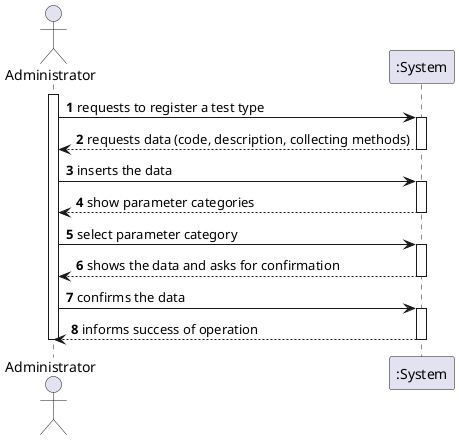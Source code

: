 @startuml
autonumber
actor "Administrator" as A

activate A
A -> ":System" : requests to register a test type
activate ":System"
":System" --> A : requests data (code, description, collecting methods)
deactivate ":System"

A -> ":System" : inserts the data
activate ":System"
":System" --> A : show parameter categories
deactivate ":System"

A -> ":System" : select parameter category
activate ":System"
":System" --> A : shows the data and asks for confirmation
deactivate ":System"

A -> ":System" : confirms the data
activate ":System"
":System" --> A : informs success of operation
deactivate ":System"

deactivate A

@enduml

